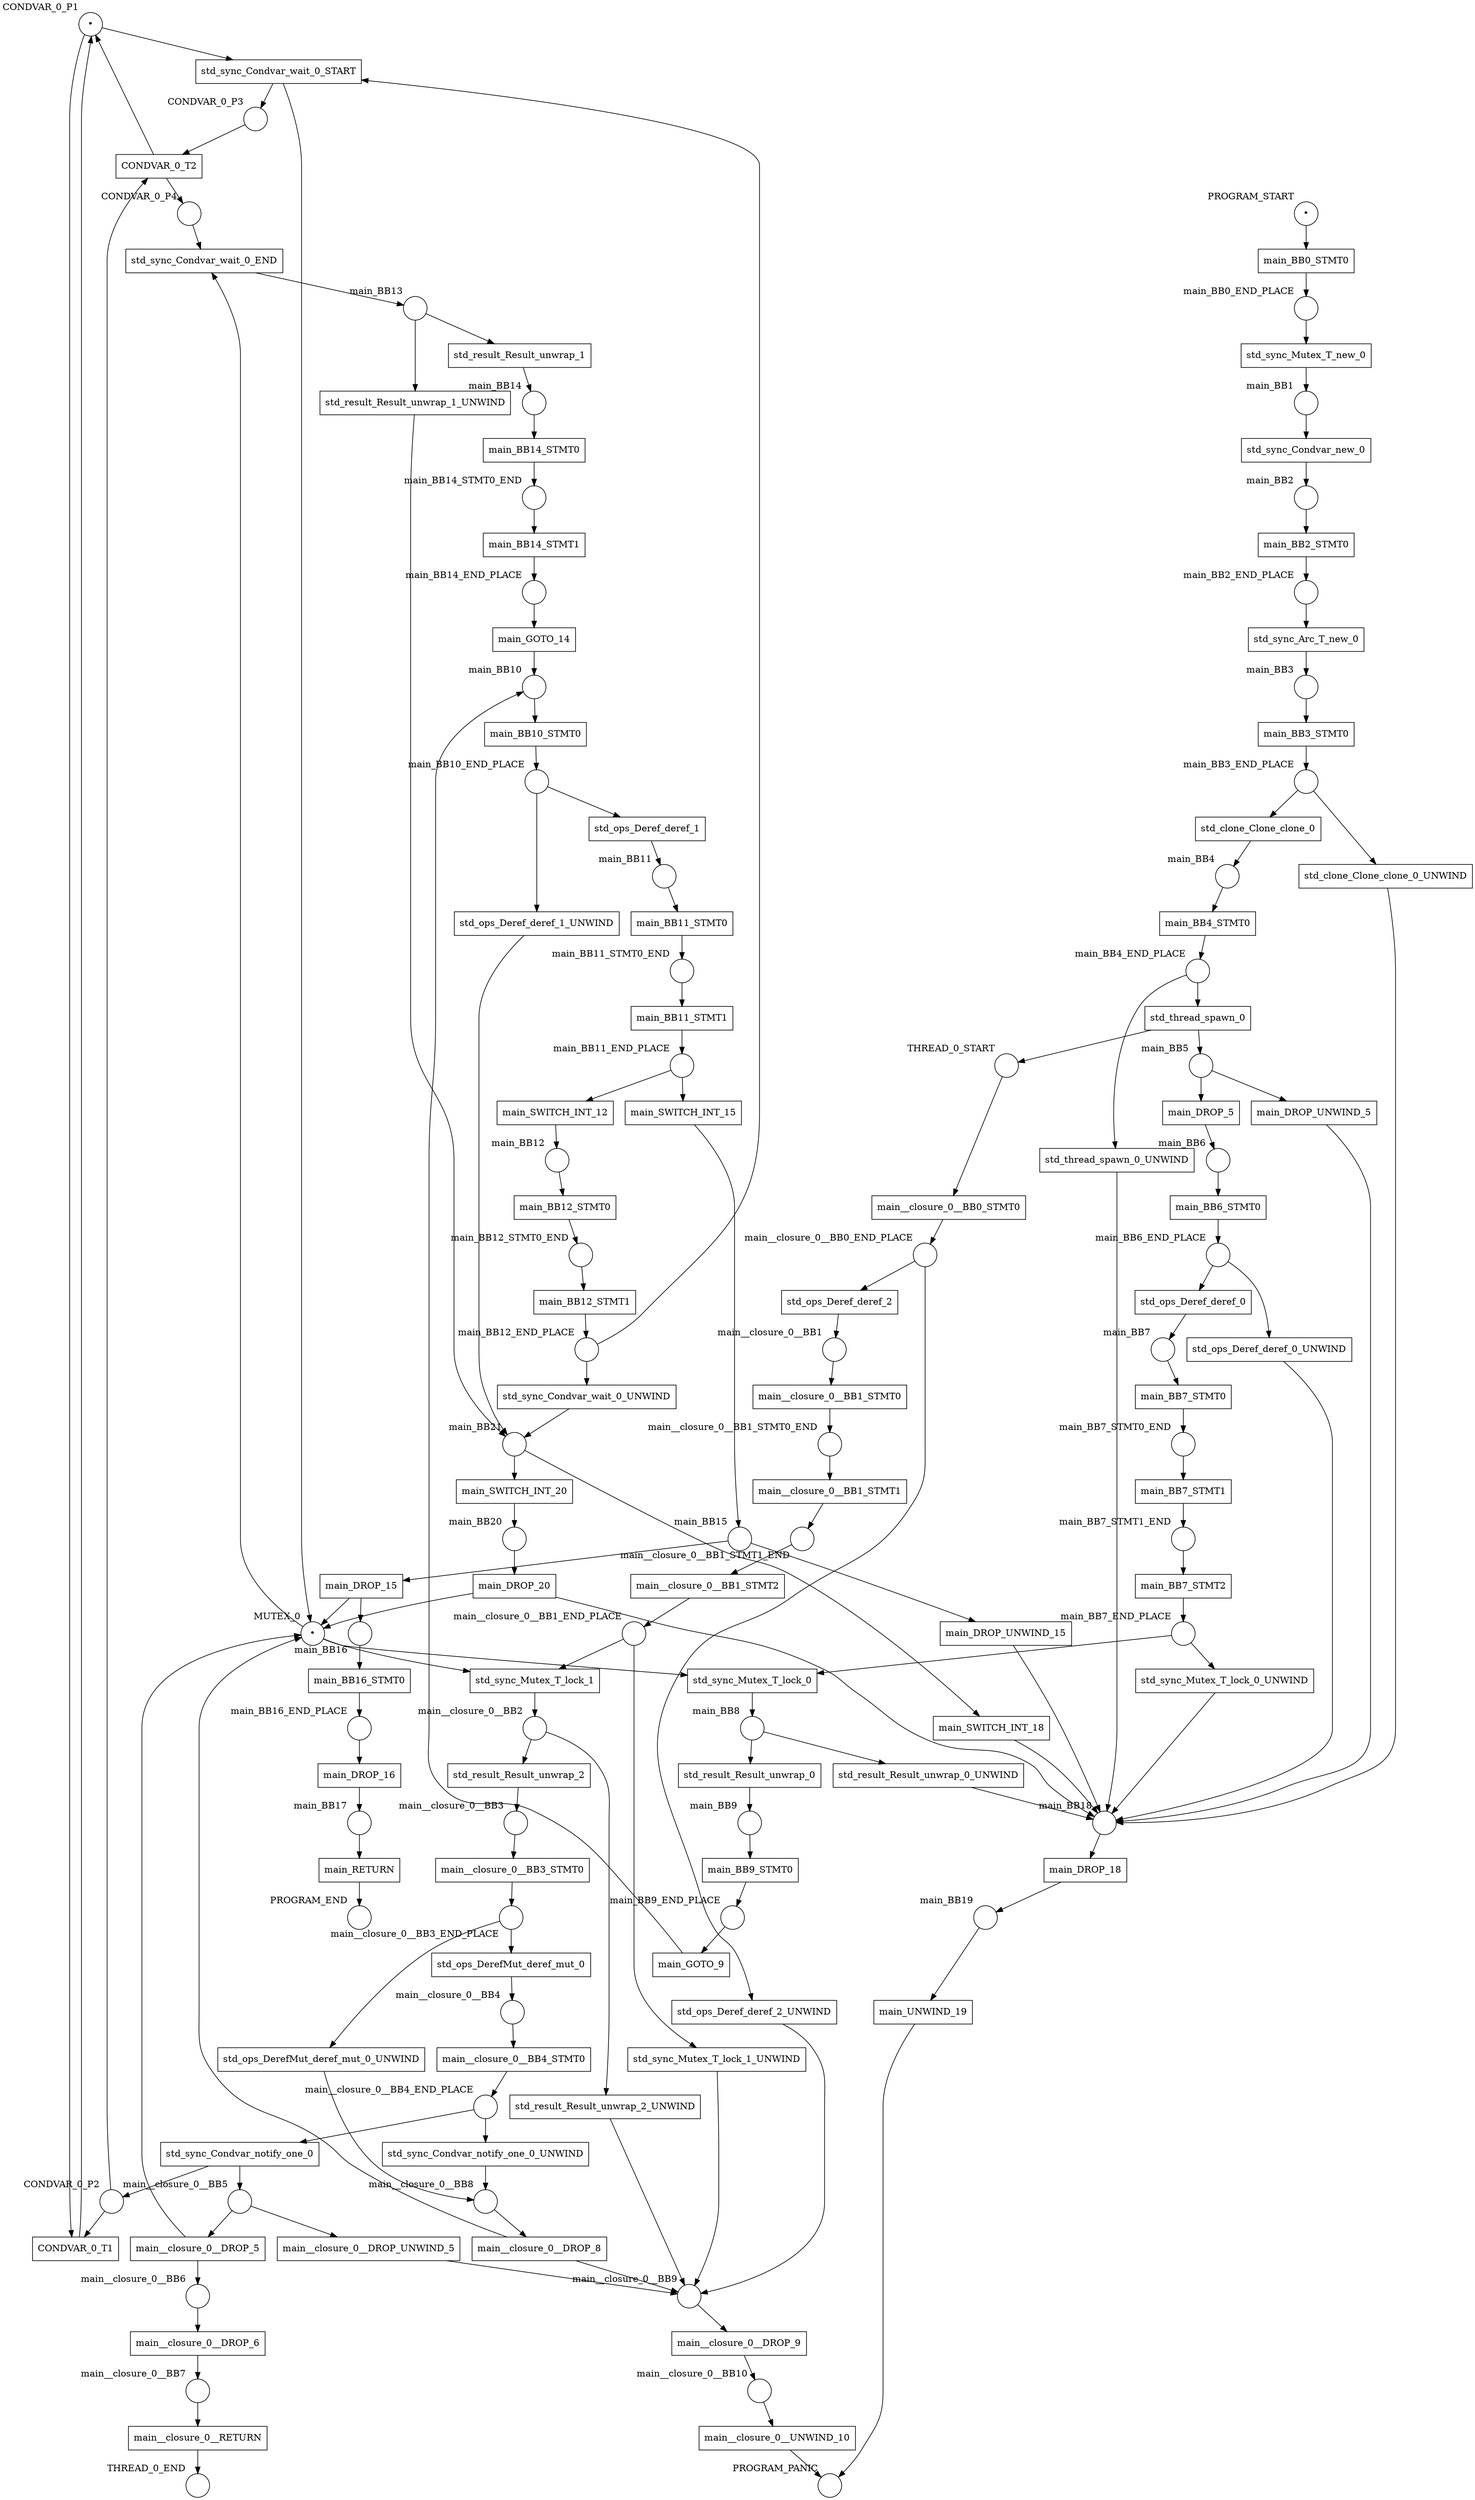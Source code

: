 digraph petrinet {
    CONDVAR_0_P1 [shape="circle" xlabel="CONDVAR_0_P1" label="•"];
    CONDVAR_0_P2 [shape="circle" xlabel="CONDVAR_0_P2" label=""];
    CONDVAR_0_P3 [shape="circle" xlabel="CONDVAR_0_P3" label=""];
    CONDVAR_0_P4 [shape="circle" xlabel="CONDVAR_0_P4" label=""];
    MUTEX_0 [shape="circle" xlabel="MUTEX_0" label="•"];
    PROGRAM_END [shape="circle" xlabel="PROGRAM_END" label=""];
    PROGRAM_PANIC [shape="circle" xlabel="PROGRAM_PANIC" label=""];
    PROGRAM_START [shape="circle" xlabel="PROGRAM_START" label="•"];
    THREAD_0_END [shape="circle" xlabel="THREAD_0_END" label=""];
    THREAD_0_START [shape="circle" xlabel="THREAD_0_START" label=""];
    main_BB0_END_PLACE [shape="circle" xlabel="main_BB0_END_PLACE" label=""];
    main_BB1 [shape="circle" xlabel="main_BB1" label=""];
    main_BB10 [shape="circle" xlabel="main_BB10" label=""];
    main_BB10_END_PLACE [shape="circle" xlabel="main_BB10_END_PLACE" label=""];
    main_BB11 [shape="circle" xlabel="main_BB11" label=""];
    main_BB11_END_PLACE [shape="circle" xlabel="main_BB11_END_PLACE" label=""];
    main_BB11_STMT0_END [shape="circle" xlabel="main_BB11_STMT0_END" label=""];
    main_BB12 [shape="circle" xlabel="main_BB12" label=""];
    main_BB12_END_PLACE [shape="circle" xlabel="main_BB12_END_PLACE" label=""];
    main_BB12_STMT0_END [shape="circle" xlabel="main_BB12_STMT0_END" label=""];
    main_BB13 [shape="circle" xlabel="main_BB13" label=""];
    main_BB14 [shape="circle" xlabel="main_BB14" label=""];
    main_BB14_END_PLACE [shape="circle" xlabel="main_BB14_END_PLACE" label=""];
    main_BB14_STMT0_END [shape="circle" xlabel="main_BB14_STMT0_END" label=""];
    main_BB15 [shape="circle" xlabel="main_BB15" label=""];
    main_BB16 [shape="circle" xlabel="main_BB16" label=""];
    main_BB16_END_PLACE [shape="circle" xlabel="main_BB16_END_PLACE" label=""];
    main_BB17 [shape="circle" xlabel="main_BB17" label=""];
    main_BB18 [shape="circle" xlabel="main_BB18" label=""];
    main_BB19 [shape="circle" xlabel="main_BB19" label=""];
    main_BB2 [shape="circle" xlabel="main_BB2" label=""];
    main_BB20 [shape="circle" xlabel="main_BB20" label=""];
    main_BB21 [shape="circle" xlabel="main_BB21" label=""];
    main_BB2_END_PLACE [shape="circle" xlabel="main_BB2_END_PLACE" label=""];
    main_BB3 [shape="circle" xlabel="main_BB3" label=""];
    main_BB3_END_PLACE [shape="circle" xlabel="main_BB3_END_PLACE" label=""];
    main_BB4 [shape="circle" xlabel="main_BB4" label=""];
    main_BB4_END_PLACE [shape="circle" xlabel="main_BB4_END_PLACE" label=""];
    main_BB5 [shape="circle" xlabel="main_BB5" label=""];
    main_BB6 [shape="circle" xlabel="main_BB6" label=""];
    main_BB6_END_PLACE [shape="circle" xlabel="main_BB6_END_PLACE" label=""];
    main_BB7 [shape="circle" xlabel="main_BB7" label=""];
    main_BB7_END_PLACE [shape="circle" xlabel="main_BB7_END_PLACE" label=""];
    main_BB7_STMT0_END [shape="circle" xlabel="main_BB7_STMT0_END" label=""];
    main_BB7_STMT1_END [shape="circle" xlabel="main_BB7_STMT1_END" label=""];
    main_BB8 [shape="circle" xlabel="main_BB8" label=""];
    main_BB9 [shape="circle" xlabel="main_BB9" label=""];
    main_BB9_END_PLACE [shape="circle" xlabel="main_BB9_END_PLACE" label=""];
    main__closure_0__BB0_END_PLACE [shape="circle" xlabel="main__closure_0__BB0_END_PLACE" label=""];
    main__closure_0__BB1 [shape="circle" xlabel="main__closure_0__BB1" label=""];
    main__closure_0__BB10 [shape="circle" xlabel="main__closure_0__BB10" label=""];
    main__closure_0__BB1_END_PLACE [shape="circle" xlabel="main__closure_0__BB1_END_PLACE" label=""];
    main__closure_0__BB1_STMT0_END [shape="circle" xlabel="main__closure_0__BB1_STMT0_END" label=""];
    main__closure_0__BB1_STMT1_END [shape="circle" xlabel="main__closure_0__BB1_STMT1_END" label=""];
    main__closure_0__BB2 [shape="circle" xlabel="main__closure_0__BB2" label=""];
    main__closure_0__BB3 [shape="circle" xlabel="main__closure_0__BB3" label=""];
    main__closure_0__BB3_END_PLACE [shape="circle" xlabel="main__closure_0__BB3_END_PLACE" label=""];
    main__closure_0__BB4 [shape="circle" xlabel="main__closure_0__BB4" label=""];
    main__closure_0__BB4_END_PLACE [shape="circle" xlabel="main__closure_0__BB4_END_PLACE" label=""];
    main__closure_0__BB5 [shape="circle" xlabel="main__closure_0__BB5" label=""];
    main__closure_0__BB6 [shape="circle" xlabel="main__closure_0__BB6" label=""];
    main__closure_0__BB7 [shape="circle" xlabel="main__closure_0__BB7" label=""];
    main__closure_0__BB8 [shape="circle" xlabel="main__closure_0__BB8" label=""];
    main__closure_0__BB9 [shape="circle" xlabel="main__closure_0__BB9" label=""];
    CONDVAR_0_T1 [shape="box" xlabel="" label="CONDVAR_0_T1"];
    CONDVAR_0_T2 [shape="box" xlabel="" label="CONDVAR_0_T2"];
    main_BB0_STMT0 [shape="box" xlabel="" label="main_BB0_STMT0"];
    main_BB10_STMT0 [shape="box" xlabel="" label="main_BB10_STMT0"];
    main_BB11_STMT0 [shape="box" xlabel="" label="main_BB11_STMT0"];
    main_BB11_STMT1 [shape="box" xlabel="" label="main_BB11_STMT1"];
    main_BB12_STMT0 [shape="box" xlabel="" label="main_BB12_STMT0"];
    main_BB12_STMT1 [shape="box" xlabel="" label="main_BB12_STMT1"];
    main_BB14_STMT0 [shape="box" xlabel="" label="main_BB14_STMT0"];
    main_BB14_STMT1 [shape="box" xlabel="" label="main_BB14_STMT1"];
    main_BB16_STMT0 [shape="box" xlabel="" label="main_BB16_STMT0"];
    main_BB2_STMT0 [shape="box" xlabel="" label="main_BB2_STMT0"];
    main_BB3_STMT0 [shape="box" xlabel="" label="main_BB3_STMT0"];
    main_BB4_STMT0 [shape="box" xlabel="" label="main_BB4_STMT0"];
    main_BB6_STMT0 [shape="box" xlabel="" label="main_BB6_STMT0"];
    main_BB7_STMT0 [shape="box" xlabel="" label="main_BB7_STMT0"];
    main_BB7_STMT1 [shape="box" xlabel="" label="main_BB7_STMT1"];
    main_BB7_STMT2 [shape="box" xlabel="" label="main_BB7_STMT2"];
    main_BB9_STMT0 [shape="box" xlabel="" label="main_BB9_STMT0"];
    main_DROP_15 [shape="box" xlabel="" label="main_DROP_15"];
    main_DROP_16 [shape="box" xlabel="" label="main_DROP_16"];
    main_DROP_18 [shape="box" xlabel="" label="main_DROP_18"];
    main_DROP_20 [shape="box" xlabel="" label="main_DROP_20"];
    main_DROP_5 [shape="box" xlabel="" label="main_DROP_5"];
    main_DROP_UNWIND_15 [shape="box" xlabel="" label="main_DROP_UNWIND_15"];
    main_DROP_UNWIND_5 [shape="box" xlabel="" label="main_DROP_UNWIND_5"];
    main_GOTO_14 [shape="box" xlabel="" label="main_GOTO_14"];
    main_GOTO_9 [shape="box" xlabel="" label="main_GOTO_9"];
    main_RETURN [shape="box" xlabel="" label="main_RETURN"];
    main_SWITCH_INT_12 [shape="box" xlabel="" label="main_SWITCH_INT_12"];
    main_SWITCH_INT_15 [shape="box" xlabel="" label="main_SWITCH_INT_15"];
    main_SWITCH_INT_18 [shape="box" xlabel="" label="main_SWITCH_INT_18"];
    main_SWITCH_INT_20 [shape="box" xlabel="" label="main_SWITCH_INT_20"];
    main_UNWIND_19 [shape="box" xlabel="" label="main_UNWIND_19"];
    main__closure_0__BB0_STMT0 [shape="box" xlabel="" label="main__closure_0__BB0_STMT0"];
    main__closure_0__BB1_STMT0 [shape="box" xlabel="" label="main__closure_0__BB1_STMT0"];
    main__closure_0__BB1_STMT1 [shape="box" xlabel="" label="main__closure_0__BB1_STMT1"];
    main__closure_0__BB1_STMT2 [shape="box" xlabel="" label="main__closure_0__BB1_STMT2"];
    main__closure_0__BB3_STMT0 [shape="box" xlabel="" label="main__closure_0__BB3_STMT0"];
    main__closure_0__BB4_STMT0 [shape="box" xlabel="" label="main__closure_0__BB4_STMT0"];
    main__closure_0__DROP_5 [shape="box" xlabel="" label="main__closure_0__DROP_5"];
    main__closure_0__DROP_6 [shape="box" xlabel="" label="main__closure_0__DROP_6"];
    main__closure_0__DROP_8 [shape="box" xlabel="" label="main__closure_0__DROP_8"];
    main__closure_0__DROP_9 [shape="box" xlabel="" label="main__closure_0__DROP_9"];
    main__closure_0__DROP_UNWIND_5 [shape="box" xlabel="" label="main__closure_0__DROP_UNWIND_5"];
    main__closure_0__RETURN [shape="box" xlabel="" label="main__closure_0__RETURN"];
    main__closure_0__UNWIND_10 [shape="box" xlabel="" label="main__closure_0__UNWIND_10"];
    std_clone_Clone_clone_0 [shape="box" xlabel="" label="std_clone_Clone_clone_0"];
    std_clone_Clone_clone_0_UNWIND [shape="box" xlabel="" label="std_clone_Clone_clone_0_UNWIND"];
    std_ops_DerefMut_deref_mut_0 [shape="box" xlabel="" label="std_ops_DerefMut_deref_mut_0"];
    std_ops_DerefMut_deref_mut_0_UNWIND [shape="box" xlabel="" label="std_ops_DerefMut_deref_mut_0_UNWIND"];
    std_ops_Deref_deref_0 [shape="box" xlabel="" label="std_ops_Deref_deref_0"];
    std_ops_Deref_deref_0_UNWIND [shape="box" xlabel="" label="std_ops_Deref_deref_0_UNWIND"];
    std_ops_Deref_deref_1 [shape="box" xlabel="" label="std_ops_Deref_deref_1"];
    std_ops_Deref_deref_1_UNWIND [shape="box" xlabel="" label="std_ops_Deref_deref_1_UNWIND"];
    std_ops_Deref_deref_2 [shape="box" xlabel="" label="std_ops_Deref_deref_2"];
    std_ops_Deref_deref_2_UNWIND [shape="box" xlabel="" label="std_ops_Deref_deref_2_UNWIND"];
    std_result_Result_unwrap_0 [shape="box" xlabel="" label="std_result_Result_unwrap_0"];
    std_result_Result_unwrap_0_UNWIND [shape="box" xlabel="" label="std_result_Result_unwrap_0_UNWIND"];
    std_result_Result_unwrap_1 [shape="box" xlabel="" label="std_result_Result_unwrap_1"];
    std_result_Result_unwrap_1_UNWIND [shape="box" xlabel="" label="std_result_Result_unwrap_1_UNWIND"];
    std_result_Result_unwrap_2 [shape="box" xlabel="" label="std_result_Result_unwrap_2"];
    std_result_Result_unwrap_2_UNWIND [shape="box" xlabel="" label="std_result_Result_unwrap_2_UNWIND"];
    std_sync_Arc_T_new_0 [shape="box" xlabel="" label="std_sync_Arc_T_new_0"];
    std_sync_Condvar_new_0 [shape="box" xlabel="" label="std_sync_Condvar_new_0"];
    std_sync_Condvar_notify_one_0 [shape="box" xlabel="" label="std_sync_Condvar_notify_one_0"];
    std_sync_Condvar_notify_one_0_UNWIND [shape="box" xlabel="" label="std_sync_Condvar_notify_one_0_UNWIND"];
    std_sync_Condvar_wait_0_END [shape="box" xlabel="" label="std_sync_Condvar_wait_0_END"];
    std_sync_Condvar_wait_0_START [shape="box" xlabel="" label="std_sync_Condvar_wait_0_START"];
    std_sync_Condvar_wait_0_UNWIND [shape="box" xlabel="" label="std_sync_Condvar_wait_0_UNWIND"];
    std_sync_Mutex_T_lock_0 [shape="box" xlabel="" label="std_sync_Mutex_T_lock_0"];
    std_sync_Mutex_T_lock_0_UNWIND [shape="box" xlabel="" label="std_sync_Mutex_T_lock_0_UNWIND"];
    std_sync_Mutex_T_lock_1 [shape="box" xlabel="" label="std_sync_Mutex_T_lock_1"];
    std_sync_Mutex_T_lock_1_UNWIND [shape="box" xlabel="" label="std_sync_Mutex_T_lock_1_UNWIND"];
    std_sync_Mutex_T_new_0 [shape="box" xlabel="" label="std_sync_Mutex_T_new_0"];
    std_thread_spawn_0 [shape="box" xlabel="" label="std_thread_spawn_0"];
    std_thread_spawn_0_UNWIND [shape="box" xlabel="" label="std_thread_spawn_0_UNWIND"];
    CONDVAR_0_P1 -> CONDVAR_0_T1;
    CONDVAR_0_P1 -> std_sync_Condvar_wait_0_START;
    CONDVAR_0_P2 -> CONDVAR_0_T1;
    CONDVAR_0_P2 -> CONDVAR_0_T2;
    CONDVAR_0_P3 -> CONDVAR_0_T2;
    CONDVAR_0_P4 -> std_sync_Condvar_wait_0_END;
    MUTEX_0 -> std_sync_Condvar_wait_0_END;
    MUTEX_0 -> std_sync_Mutex_T_lock_0;
    MUTEX_0 -> std_sync_Mutex_T_lock_1;
    PROGRAM_START -> main_BB0_STMT0;
    THREAD_0_START -> main__closure_0__BB0_STMT0;
    main_BB0_END_PLACE -> std_sync_Mutex_T_new_0;
    main_BB1 -> std_sync_Condvar_new_0;
    main_BB10 -> main_BB10_STMT0;
    main_BB10_END_PLACE -> std_ops_Deref_deref_1;
    main_BB10_END_PLACE -> std_ops_Deref_deref_1_UNWIND;
    main_BB11 -> main_BB11_STMT0;
    main_BB11_END_PLACE -> main_SWITCH_INT_12;
    main_BB11_END_PLACE -> main_SWITCH_INT_15;
    main_BB11_STMT0_END -> main_BB11_STMT1;
    main_BB12 -> main_BB12_STMT0;
    main_BB12_END_PLACE -> std_sync_Condvar_wait_0_START;
    main_BB12_END_PLACE -> std_sync_Condvar_wait_0_UNWIND;
    main_BB12_STMT0_END -> main_BB12_STMT1;
    main_BB13 -> std_result_Result_unwrap_1;
    main_BB13 -> std_result_Result_unwrap_1_UNWIND;
    main_BB14 -> main_BB14_STMT0;
    main_BB14_END_PLACE -> main_GOTO_14;
    main_BB14_STMT0_END -> main_BB14_STMT1;
    main_BB15 -> main_DROP_15;
    main_BB15 -> main_DROP_UNWIND_15;
    main_BB16 -> main_BB16_STMT0;
    main_BB16_END_PLACE -> main_DROP_16;
    main_BB17 -> main_RETURN;
    main_BB18 -> main_DROP_18;
    main_BB19 -> main_UNWIND_19;
    main_BB2 -> main_BB2_STMT0;
    main_BB20 -> main_DROP_20;
    main_BB21 -> main_SWITCH_INT_18;
    main_BB21 -> main_SWITCH_INT_20;
    main_BB2_END_PLACE -> std_sync_Arc_T_new_0;
    main_BB3 -> main_BB3_STMT0;
    main_BB3_END_PLACE -> std_clone_Clone_clone_0;
    main_BB3_END_PLACE -> std_clone_Clone_clone_0_UNWIND;
    main_BB4 -> main_BB4_STMT0;
    main_BB4_END_PLACE -> std_thread_spawn_0;
    main_BB4_END_PLACE -> std_thread_spawn_0_UNWIND;
    main_BB5 -> main_DROP_5;
    main_BB5 -> main_DROP_UNWIND_5;
    main_BB6 -> main_BB6_STMT0;
    main_BB6_END_PLACE -> std_ops_Deref_deref_0;
    main_BB6_END_PLACE -> std_ops_Deref_deref_0_UNWIND;
    main_BB7 -> main_BB7_STMT0;
    main_BB7_END_PLACE -> std_sync_Mutex_T_lock_0;
    main_BB7_END_PLACE -> std_sync_Mutex_T_lock_0_UNWIND;
    main_BB7_STMT0_END -> main_BB7_STMT1;
    main_BB7_STMT1_END -> main_BB7_STMT2;
    main_BB8 -> std_result_Result_unwrap_0;
    main_BB8 -> std_result_Result_unwrap_0_UNWIND;
    main_BB9 -> main_BB9_STMT0;
    main_BB9_END_PLACE -> main_GOTO_9;
    main__closure_0__BB0_END_PLACE -> std_ops_Deref_deref_2;
    main__closure_0__BB0_END_PLACE -> std_ops_Deref_deref_2_UNWIND;
    main__closure_0__BB1 -> main__closure_0__BB1_STMT0;
    main__closure_0__BB10 -> main__closure_0__UNWIND_10;
    main__closure_0__BB1_END_PLACE -> std_sync_Mutex_T_lock_1;
    main__closure_0__BB1_END_PLACE -> std_sync_Mutex_T_lock_1_UNWIND;
    main__closure_0__BB1_STMT0_END -> main__closure_0__BB1_STMT1;
    main__closure_0__BB1_STMT1_END -> main__closure_0__BB1_STMT2;
    main__closure_0__BB2 -> std_result_Result_unwrap_2;
    main__closure_0__BB2 -> std_result_Result_unwrap_2_UNWIND;
    main__closure_0__BB3 -> main__closure_0__BB3_STMT0;
    main__closure_0__BB3_END_PLACE -> std_ops_DerefMut_deref_mut_0;
    main__closure_0__BB3_END_PLACE -> std_ops_DerefMut_deref_mut_0_UNWIND;
    main__closure_0__BB4 -> main__closure_0__BB4_STMT0;
    main__closure_0__BB4_END_PLACE -> std_sync_Condvar_notify_one_0;
    main__closure_0__BB4_END_PLACE -> std_sync_Condvar_notify_one_0_UNWIND;
    main__closure_0__BB5 -> main__closure_0__DROP_5;
    main__closure_0__BB5 -> main__closure_0__DROP_UNWIND_5;
    main__closure_0__BB6 -> main__closure_0__DROP_6;
    main__closure_0__BB7 -> main__closure_0__RETURN;
    main__closure_0__BB8 -> main__closure_0__DROP_8;
    main__closure_0__BB9 -> main__closure_0__DROP_9;
    CONDVAR_0_T1 -> CONDVAR_0_P1;
    CONDVAR_0_T2 -> CONDVAR_0_P1;
    CONDVAR_0_T2 -> CONDVAR_0_P4;
    main_BB0_STMT0 -> main_BB0_END_PLACE;
    main_BB10_STMT0 -> main_BB10_END_PLACE;
    main_BB11_STMT0 -> main_BB11_STMT0_END;
    main_BB11_STMT1 -> main_BB11_END_PLACE;
    main_BB12_STMT0 -> main_BB12_STMT0_END;
    main_BB12_STMT1 -> main_BB12_END_PLACE;
    main_BB14_STMT0 -> main_BB14_STMT0_END;
    main_BB14_STMT1 -> main_BB14_END_PLACE;
    main_BB16_STMT0 -> main_BB16_END_PLACE;
    main_BB2_STMT0 -> main_BB2_END_PLACE;
    main_BB3_STMT0 -> main_BB3_END_PLACE;
    main_BB4_STMT0 -> main_BB4_END_PLACE;
    main_BB6_STMT0 -> main_BB6_END_PLACE;
    main_BB7_STMT0 -> main_BB7_STMT0_END;
    main_BB7_STMT1 -> main_BB7_STMT1_END;
    main_BB7_STMT2 -> main_BB7_END_PLACE;
    main_BB9_STMT0 -> main_BB9_END_PLACE;
    main_DROP_15 -> MUTEX_0;
    main_DROP_15 -> main_BB16;
    main_DROP_16 -> main_BB17;
    main_DROP_18 -> main_BB19;
    main_DROP_20 -> MUTEX_0;
    main_DROP_20 -> main_BB18;
    main_DROP_5 -> main_BB6;
    main_DROP_UNWIND_15 -> main_BB18;
    main_DROP_UNWIND_5 -> main_BB18;
    main_GOTO_14 -> main_BB10;
    main_GOTO_9 -> main_BB10;
    main_RETURN -> PROGRAM_END;
    main_SWITCH_INT_12 -> main_BB12;
    main_SWITCH_INT_15 -> main_BB15;
    main_SWITCH_INT_18 -> main_BB18;
    main_SWITCH_INT_20 -> main_BB20;
    main_UNWIND_19 -> PROGRAM_PANIC;
    main__closure_0__BB0_STMT0 -> main__closure_0__BB0_END_PLACE;
    main__closure_0__BB1_STMT0 -> main__closure_0__BB1_STMT0_END;
    main__closure_0__BB1_STMT1 -> main__closure_0__BB1_STMT1_END;
    main__closure_0__BB1_STMT2 -> main__closure_0__BB1_END_PLACE;
    main__closure_0__BB3_STMT0 -> main__closure_0__BB3_END_PLACE;
    main__closure_0__BB4_STMT0 -> main__closure_0__BB4_END_PLACE;
    main__closure_0__DROP_5 -> MUTEX_0;
    main__closure_0__DROP_5 -> main__closure_0__BB6;
    main__closure_0__DROP_6 -> main__closure_0__BB7;
    main__closure_0__DROP_8 -> MUTEX_0;
    main__closure_0__DROP_8 -> main__closure_0__BB9;
    main__closure_0__DROP_9 -> main__closure_0__BB10;
    main__closure_0__DROP_UNWIND_5 -> main__closure_0__BB9;
    main__closure_0__RETURN -> THREAD_0_END;
    main__closure_0__UNWIND_10 -> PROGRAM_PANIC;
    std_clone_Clone_clone_0 -> main_BB4;
    std_clone_Clone_clone_0_UNWIND -> main_BB18;
    std_ops_DerefMut_deref_mut_0 -> main__closure_0__BB4;
    std_ops_DerefMut_deref_mut_0_UNWIND -> main__closure_0__BB8;
    std_ops_Deref_deref_0 -> main_BB7;
    std_ops_Deref_deref_0_UNWIND -> main_BB18;
    std_ops_Deref_deref_1 -> main_BB11;
    std_ops_Deref_deref_1_UNWIND -> main_BB21;
    std_ops_Deref_deref_2 -> main__closure_0__BB1;
    std_ops_Deref_deref_2_UNWIND -> main__closure_0__BB9;
    std_result_Result_unwrap_0 -> main_BB9;
    std_result_Result_unwrap_0_UNWIND -> main_BB18;
    std_result_Result_unwrap_1 -> main_BB14;
    std_result_Result_unwrap_1_UNWIND -> main_BB21;
    std_result_Result_unwrap_2 -> main__closure_0__BB3;
    std_result_Result_unwrap_2_UNWIND -> main__closure_0__BB9;
    std_sync_Arc_T_new_0 -> main_BB3;
    std_sync_Condvar_new_0 -> main_BB2;
    std_sync_Condvar_notify_one_0 -> CONDVAR_0_P2;
    std_sync_Condvar_notify_one_0 -> main__closure_0__BB5;
    std_sync_Condvar_notify_one_0_UNWIND -> main__closure_0__BB8;
    std_sync_Condvar_wait_0_END -> main_BB13;
    std_sync_Condvar_wait_0_START -> CONDVAR_0_P3;
    std_sync_Condvar_wait_0_START -> MUTEX_0;
    std_sync_Condvar_wait_0_UNWIND -> main_BB21;
    std_sync_Mutex_T_lock_0 -> main_BB8;
    std_sync_Mutex_T_lock_0_UNWIND -> main_BB18;
    std_sync_Mutex_T_lock_1 -> main__closure_0__BB2;
    std_sync_Mutex_T_lock_1_UNWIND -> main__closure_0__BB9;
    std_sync_Mutex_T_new_0 -> main_BB1;
    std_thread_spawn_0 -> THREAD_0_START;
    std_thread_spawn_0 -> main_BB5;
    std_thread_spawn_0_UNWIND -> main_BB18;
}
